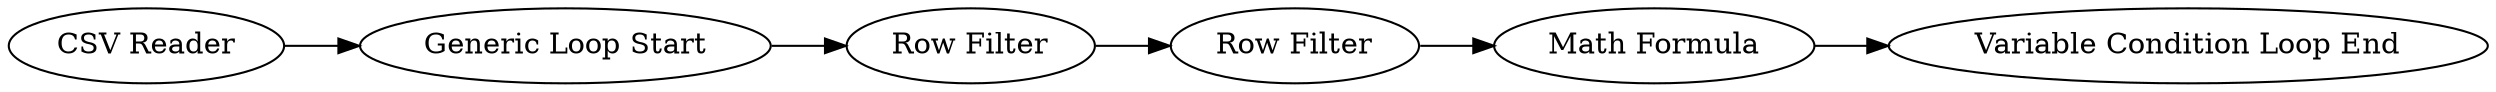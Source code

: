digraph {
	89 -> 90
	1 -> 87
	88 -> 89
	87 -> 4
	4 -> 88
	1 [label="CSV Reader"]
	90 [label="Variable Condition Loop End"]
	89 [label="Math Formula"]
	87 [label="Generic Loop Start"]
	4 [label="Row Filter"]
	88 [label="Row Filter"]
	rankdir=LR
}
